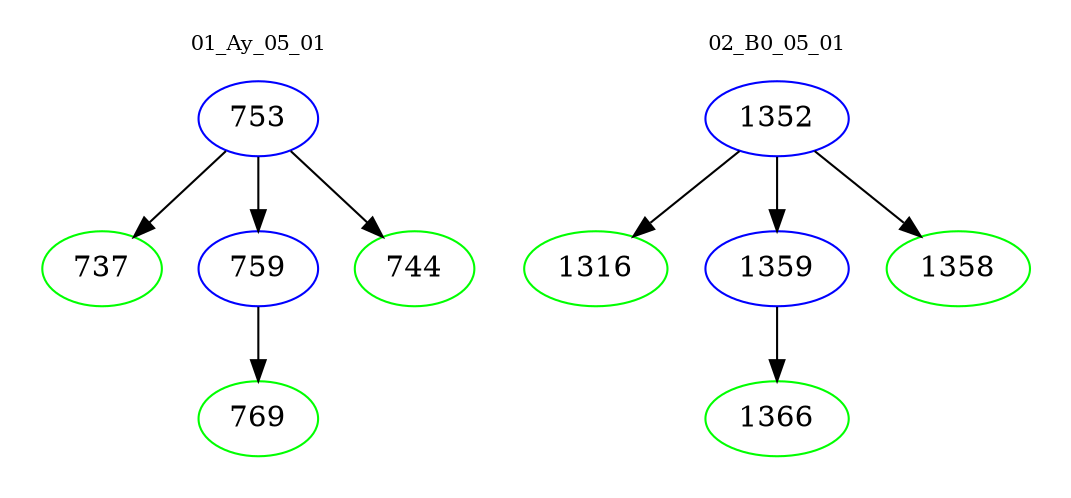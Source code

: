 digraph{
subgraph cluster_0 {
color = white
label = "01_Ay_05_01";
fontsize=10;
T0_753 [label="753", color="blue"]
T0_753 -> T0_737 [color="black"]
T0_737 [label="737", color="green"]
T0_753 -> T0_759 [color="black"]
T0_759 [label="759", color="blue"]
T0_759 -> T0_769 [color="black"]
T0_769 [label="769", color="green"]
T0_753 -> T0_744 [color="black"]
T0_744 [label="744", color="green"]
}
subgraph cluster_1 {
color = white
label = "02_B0_05_01";
fontsize=10;
T1_1352 [label="1352", color="blue"]
T1_1352 -> T1_1316 [color="black"]
T1_1316 [label="1316", color="green"]
T1_1352 -> T1_1359 [color="black"]
T1_1359 [label="1359", color="blue"]
T1_1359 -> T1_1366 [color="black"]
T1_1366 [label="1366", color="green"]
T1_1352 -> T1_1358 [color="black"]
T1_1358 [label="1358", color="green"]
}
}
